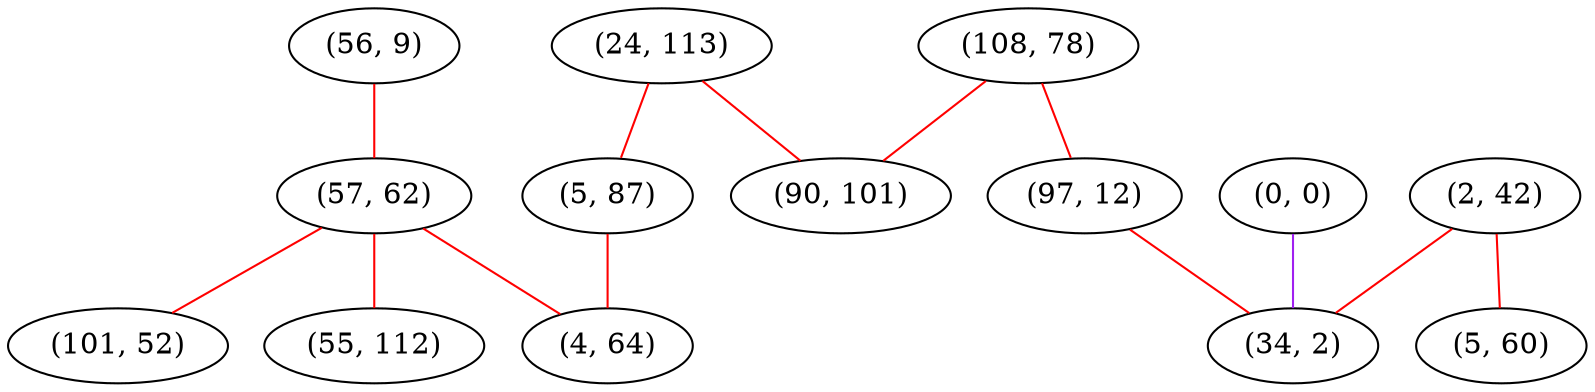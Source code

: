 graph "" {
"(56, 9)";
"(0, 0)";
"(57, 62)";
"(108, 78)";
"(97, 12)";
"(24, 113)";
"(101, 52)";
"(2, 42)";
"(90, 101)";
"(34, 2)";
"(55, 112)";
"(5, 60)";
"(5, 87)";
"(4, 64)";
"(56, 9)" -- "(57, 62)"  [color=red, key=0, weight=1];
"(0, 0)" -- "(34, 2)"  [color=purple, key=0, weight=4];
"(57, 62)" -- "(101, 52)"  [color=red, key=0, weight=1];
"(57, 62)" -- "(55, 112)"  [color=red, key=0, weight=1];
"(57, 62)" -- "(4, 64)"  [color=red, key=0, weight=1];
"(108, 78)" -- "(90, 101)"  [color=red, key=0, weight=1];
"(108, 78)" -- "(97, 12)"  [color=red, key=0, weight=1];
"(97, 12)" -- "(34, 2)"  [color=red, key=0, weight=1];
"(24, 113)" -- "(90, 101)"  [color=red, key=0, weight=1];
"(24, 113)" -- "(5, 87)"  [color=red, key=0, weight=1];
"(2, 42)" -- "(5, 60)"  [color=red, key=0, weight=1];
"(2, 42)" -- "(34, 2)"  [color=red, key=0, weight=1];
"(5, 87)" -- "(4, 64)"  [color=red, key=0, weight=1];
}
